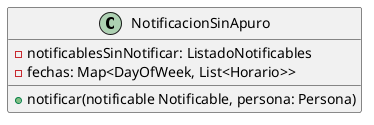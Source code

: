 @startuml
'https://plantuml.com/class-diagram

class NotificacionSinApuro{
    -notificablesSinNotificar: ListadoNotificables
    -fechas: Map<DayOfWeek, List<Horario>>

    +notificar(notificable Notificable, persona: Persona)
}

@enduml